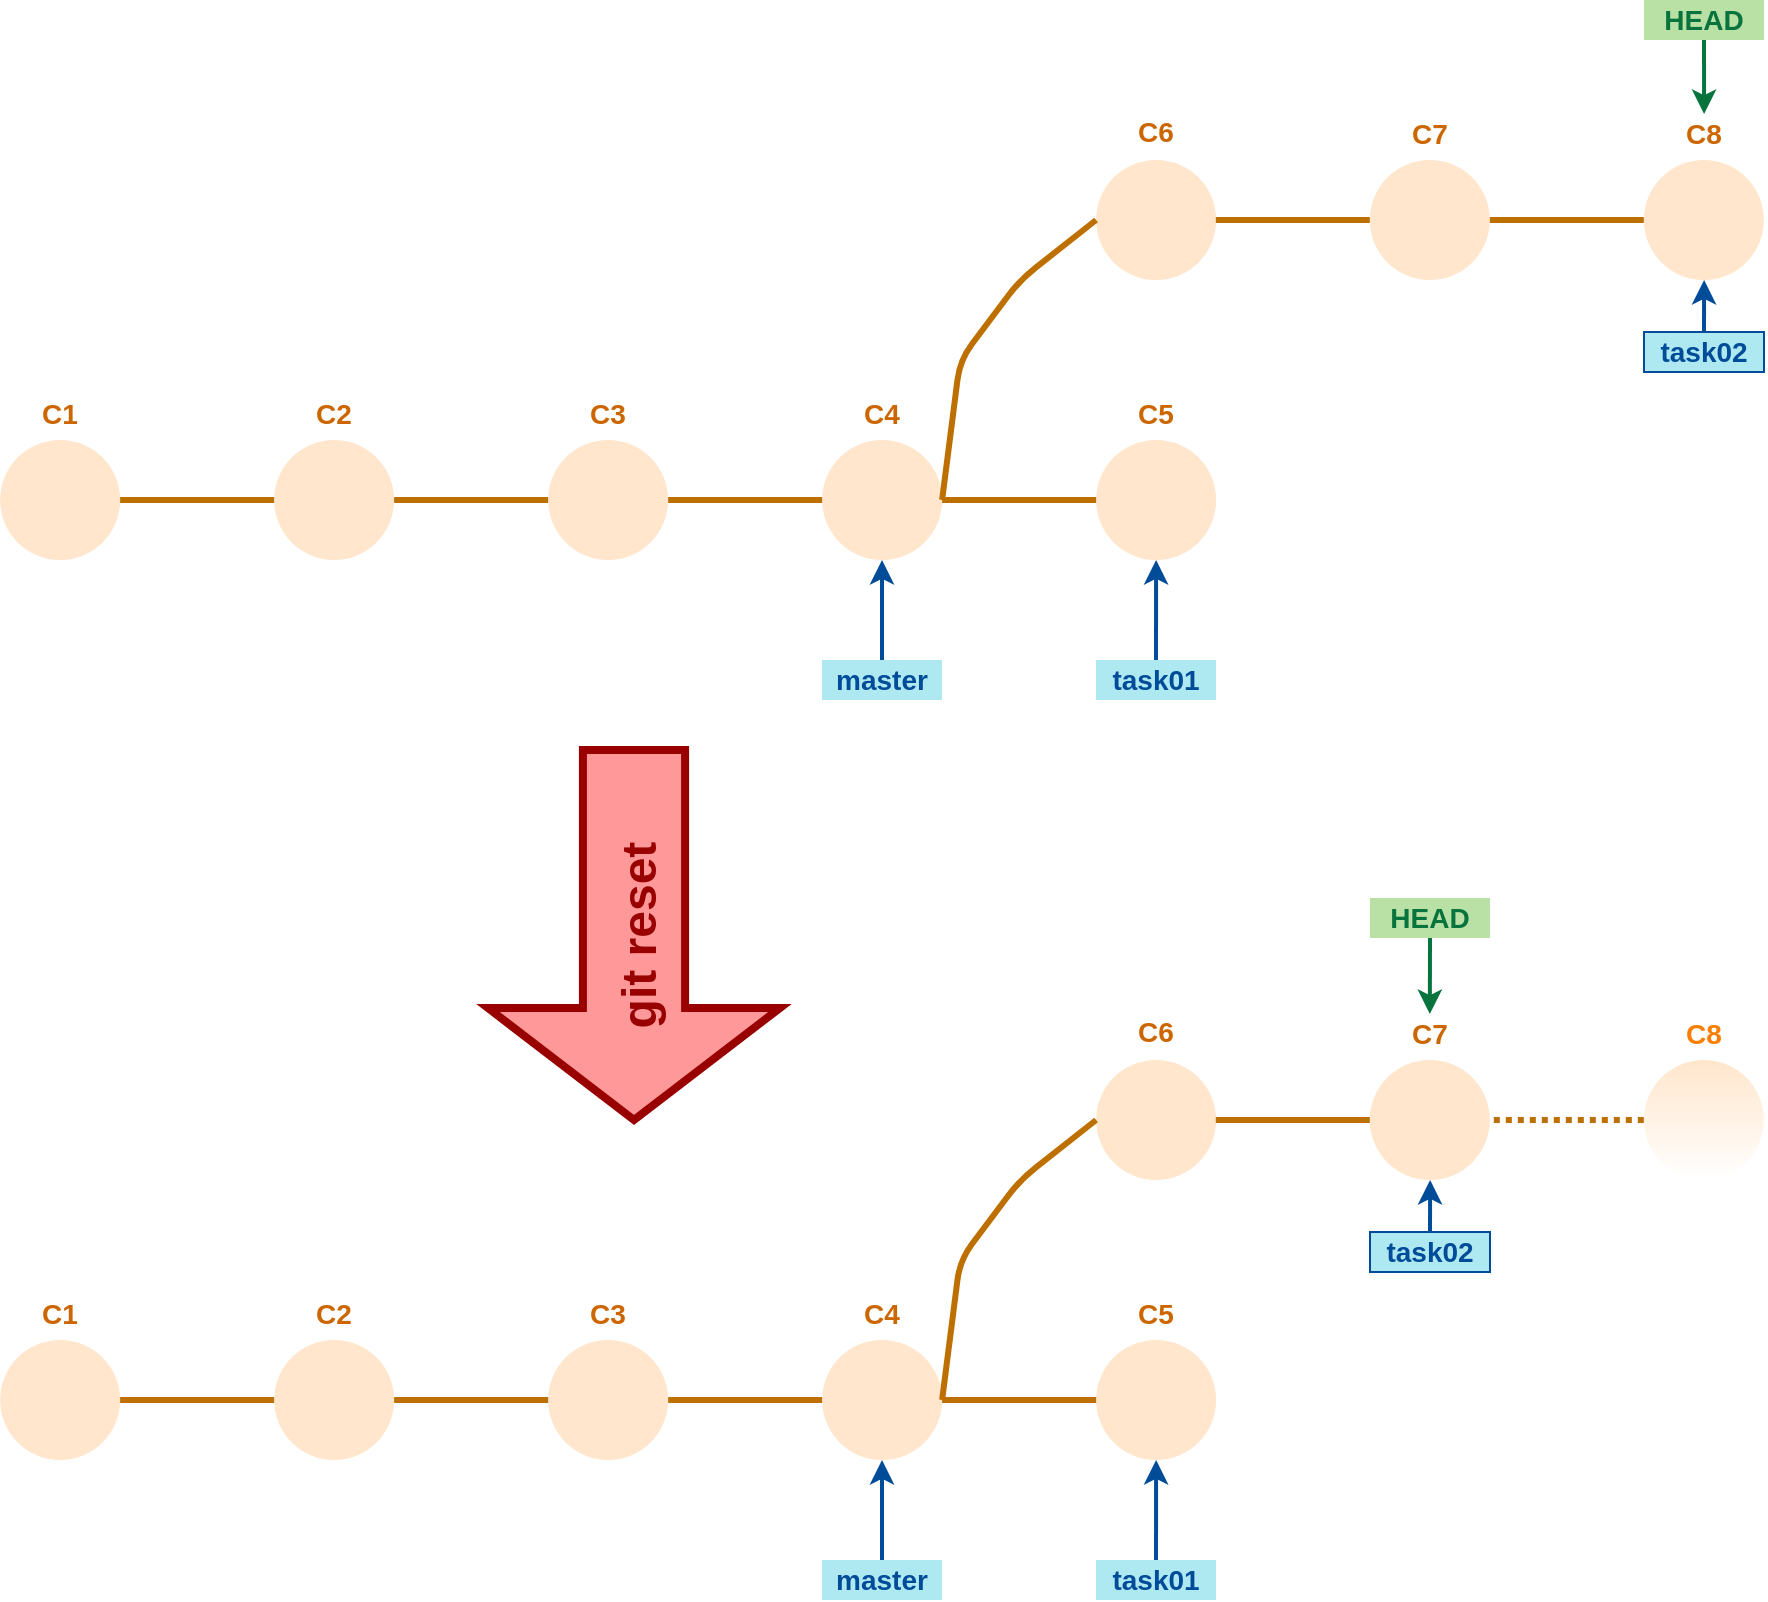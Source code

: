 <mxfile version="12.1.3" type="device" pages="1"><diagram id="HAET5fpl5bqPvAFkC88v" name="Page-1"><mxGraphModel dx="986" dy="780" grid="1" gridSize="10" guides="1" tooltips="1" connect="1" arrows="1" fold="1" page="1" pageScale="1" pageWidth="1100" pageHeight="1169" math="0" shadow="0"><root><mxCell id="0"/><mxCell id="1" parent="0"/><mxCell id="OzglFJ8sJ1fg2wrmD4SC-4" value="" style="ellipse;whiteSpace=wrap;html=1;aspect=fixed;fillColor=#FFE6CC;strokeColor=none;" parent="1" vertex="1"><mxGeometry x="40.059" y="260" width="60" height="60" as="geometry"/></mxCell><mxCell id="OzglFJ8sJ1fg2wrmD4SC-5" value="" style="ellipse;whiteSpace=wrap;html=1;aspect=fixed;fillColor=#FFE6CC;strokeColor=none;" parent="1" vertex="1"><mxGeometry x="177.059" y="260" width="60" height="60" as="geometry"/></mxCell><mxCell id="OzglFJ8sJ1fg2wrmD4SC-6" value="" style="endArrow=none;html=1;entryX=1;entryY=0.5;entryDx=0;entryDy=0;exitX=0;exitY=0.5;exitDx=0;exitDy=0;endFill=0;fillColor=#f0a30a;strokeColor=#BD7000;strokeWidth=3;" parent="1" source="OzglFJ8sJ1fg2wrmD4SC-5" target="OzglFJ8sJ1fg2wrmD4SC-4" edge="1"><mxGeometry width="50" height="50" relative="1" as="geometry"><mxPoint x="40.059" y="410" as="sourcePoint"/><mxPoint x="90.059" y="360" as="targetPoint"/></mxGeometry></mxCell><mxCell id="OzglFJ8sJ1fg2wrmD4SC-7" value="C1" style="text;html=1;strokeColor=none;fillColor=none;align=center;verticalAlign=middle;whiteSpace=wrap;rounded=0;fontStyle=1;fontSize=14;fontColor=#CC6600;" parent="1" vertex="1"><mxGeometry x="50.059" y="237" width="40" height="20" as="geometry"/></mxCell><mxCell id="OzglFJ8sJ1fg2wrmD4SC-8" value="C2" style="text;html=1;strokeColor=none;fillColor=none;align=center;verticalAlign=middle;whiteSpace=wrap;rounded=0;fontStyle=1;fontSize=14;fontColor=#CC6600;" parent="1" vertex="1"><mxGeometry x="187.059" y="237" width="40" height="20" as="geometry"/></mxCell><mxCell id="OzglFJ8sJ1fg2wrmD4SC-9" value="" style="ellipse;whiteSpace=wrap;html=1;aspect=fixed;fillColor=#FFE6CC;strokeColor=none;" parent="1" vertex="1"><mxGeometry x="314.059" y="260" width="60" height="60" as="geometry"/></mxCell><mxCell id="OzglFJ8sJ1fg2wrmD4SC-10" value="" style="endArrow=none;html=1;entryX=1;entryY=0.5;entryDx=0;entryDy=0;exitX=0;exitY=0.5;exitDx=0;exitDy=0;endFill=0;fillColor=#f0a30a;strokeColor=#BD7000;strokeWidth=3;" parent="1" source="OzglFJ8sJ1fg2wrmD4SC-9" edge="1"><mxGeometry width="50" height="50" relative="1" as="geometry"><mxPoint x="177.059" y="410" as="sourcePoint"/><mxPoint x="237.059" y="290" as="targetPoint"/></mxGeometry></mxCell><mxCell id="OzglFJ8sJ1fg2wrmD4SC-11" value="C3" style="text;html=1;strokeColor=none;fillColor=none;align=center;verticalAlign=middle;whiteSpace=wrap;rounded=0;fontStyle=1;fontSize=14;fontColor=#CC6600;" parent="1" vertex="1"><mxGeometry x="324.059" y="237" width="40" height="20" as="geometry"/></mxCell><mxCell id="OzglFJ8sJ1fg2wrmD4SC-12" value="" style="ellipse;whiteSpace=wrap;html=1;aspect=fixed;fillColor=#FFE6CC;strokeColor=none;" parent="1" vertex="1"><mxGeometry x="451.059" y="260" width="60" height="60" as="geometry"/></mxCell><mxCell id="OzglFJ8sJ1fg2wrmD4SC-13" value="" style="endArrow=none;html=1;entryX=1;entryY=0.5;entryDx=0;entryDy=0;exitX=0;exitY=0.5;exitDx=0;exitDy=0;endFill=0;fillColor=#f0a30a;strokeColor=#BD7000;strokeWidth=3;" parent="1" source="OzglFJ8sJ1fg2wrmD4SC-12" edge="1"><mxGeometry width="50" height="50" relative="1" as="geometry"><mxPoint x="314.059" y="410" as="sourcePoint"/><mxPoint x="374.059" y="290" as="targetPoint"/></mxGeometry></mxCell><mxCell id="OzglFJ8sJ1fg2wrmD4SC-14" value="C4" style="text;html=1;strokeColor=none;fillColor=none;align=center;verticalAlign=middle;whiteSpace=wrap;rounded=0;fontStyle=1;fontSize=14;fontColor=#CC6600;" parent="1" vertex="1"><mxGeometry x="461.059" y="237" width="40" height="20" as="geometry"/></mxCell><mxCell id="OzglFJ8sJ1fg2wrmD4SC-21" value="HEAD" style="text;html=1;strokeColor=none;fillColor=#B9E0A5;align=center;verticalAlign=middle;whiteSpace=wrap;rounded=0;fontStyle=1;fontSize=14;fontColor=#07733D;" parent="1" vertex="1"><mxGeometry x="862" y="40" width="60" height="20" as="geometry"/></mxCell><mxCell id="OzglFJ8sJ1fg2wrmD4SC-22" value="" style="endArrow=classic;html=1;strokeColor=#07733D;fillColor=#FFB366;fontColor=#07733D;exitX=0.5;exitY=1;exitDx=0;exitDy=0;entryX=0.5;entryY=0;entryDx=0;entryDy=0;strokeWidth=2;" parent="1" source="OzglFJ8sJ1fg2wrmD4SC-21" edge="1"><mxGeometry width="50" height="50" relative="1" as="geometry"><mxPoint x="725" y="250" as="sourcePoint"/><mxPoint x="892.059" y="97" as="targetPoint"/></mxGeometry></mxCell><mxCell id="mrfmCj64JZZggaUAGXXq-5" value="master" style="text;html=1;strokeColor=none;fillColor=#AEE9F2;align=center;verticalAlign=middle;whiteSpace=wrap;rounded=0;fontStyle=1;fontSize=14;fontColor=#004C99;" vertex="1" parent="1"><mxGeometry x="451" y="370" width="60" height="20" as="geometry"/></mxCell><mxCell id="mrfmCj64JZZggaUAGXXq-6" value="" style="endArrow=classic;html=1;strokeColor=#004C99;fillColor=#FFB366;fontColor=#07733D;exitX=0.5;exitY=0;exitDx=0;exitDy=0;entryX=0.5;entryY=1;entryDx=0;entryDy=0;strokeWidth=2;" edge="1" parent="1" source="mrfmCj64JZZggaUAGXXq-5"><mxGeometry width="50" height="50" relative="1" as="geometry"><mxPoint x="491" y="210" as="sourcePoint"/><mxPoint x="481" y="320" as="targetPoint"/></mxGeometry></mxCell><mxCell id="mrfmCj64JZZggaUAGXXq-7" value="task01" style="text;html=1;strokeColor=none;fillColor=#AEE9F2;align=center;verticalAlign=middle;whiteSpace=wrap;rounded=0;fontStyle=1;fontSize=14;fontColor=#004C99;labelBorderColor=none;" vertex="1" parent="1"><mxGeometry x="588" y="370" width="60" height="20" as="geometry"/></mxCell><mxCell id="mrfmCj64JZZggaUAGXXq-9" value="" style="ellipse;whiteSpace=wrap;html=1;aspect=fixed;fillColor=#FFE6CC;strokeColor=none;" vertex="1" parent="1"><mxGeometry x="588.059" y="260" width="60" height="60" as="geometry"/></mxCell><mxCell id="mrfmCj64JZZggaUAGXXq-10" value="" style="endArrow=none;html=1;entryX=1;entryY=0.5;entryDx=0;entryDy=0;exitX=0;exitY=0.5;exitDx=0;exitDy=0;endFill=0;fillColor=#f0a30a;strokeColor=#BD7000;strokeWidth=3;" edge="1" parent="1" source="mrfmCj64JZZggaUAGXXq-9"><mxGeometry width="50" height="50" relative="1" as="geometry"><mxPoint x="451.059" y="410" as="sourcePoint"/><mxPoint x="511.059" y="290" as="targetPoint"/></mxGeometry></mxCell><mxCell id="mrfmCj64JZZggaUAGXXq-11" value="C5" style="text;html=1;strokeColor=none;fillColor=none;align=center;verticalAlign=middle;whiteSpace=wrap;rounded=0;fontStyle=1;fontSize=14;fontColor=#CC6600;" vertex="1" parent="1"><mxGeometry x="598.059" y="237" width="40" height="20" as="geometry"/></mxCell><mxCell id="mrfmCj64JZZggaUAGXXq-12" value="" style="endArrow=classic;html=1;strokeColor=#004C99;fillColor=#FFB366;fontColor=#07733D;exitX=0.5;exitY=0;exitDx=0;exitDy=0;entryX=0.5;entryY=1;entryDx=0;entryDy=0;strokeWidth=2;" edge="1" parent="1" source="mrfmCj64JZZggaUAGXXq-7" target="mrfmCj64JZZggaUAGXXq-9"><mxGeometry width="50" height="50" relative="1" as="geometry"><mxPoint x="491" y="380" as="sourcePoint"/><mxPoint x="491" y="330" as="targetPoint"/></mxGeometry></mxCell><mxCell id="mrfmCj64JZZggaUAGXXq-13" value="task02" style="text;html=1;strokeColor=#004C99;fillColor=#AEE9F2;align=center;verticalAlign=middle;whiteSpace=wrap;rounded=0;fontStyle=1;fontSize=14;fontColor=#004C99;labelBorderColor=none;" vertex="1" parent="1"><mxGeometry x="862" y="206" width="60" height="20" as="geometry"/></mxCell><mxCell id="mrfmCj64JZZggaUAGXXq-16" value="" style="ellipse;whiteSpace=wrap;html=1;aspect=fixed;fillColor=#FFE6CC;strokeColor=none;" vertex="1" parent="1"><mxGeometry x="588.059" y="120" width="60" height="60" as="geometry"/></mxCell><mxCell id="mrfmCj64JZZggaUAGXXq-17" value="C6" style="text;html=1;strokeColor=none;fillColor=none;align=center;verticalAlign=middle;whiteSpace=wrap;rounded=0;fontStyle=1;fontSize=14;fontColor=#CC6600;" vertex="1" parent="1"><mxGeometry x="598.059" y="96" width="40" height="20" as="geometry"/></mxCell><mxCell id="mrfmCj64JZZggaUAGXXq-19" value="" style="endArrow=classic;html=1;strokeColor=#004C99;fillColor=#FFB366;fontColor=#07733D;exitX=0.5;exitY=0;exitDx=0;exitDy=0;strokeWidth=2;" edge="1" parent="1" source="mrfmCj64JZZggaUAGXXq-13"><mxGeometry width="50" height="50" relative="1" as="geometry"><mxPoint x="765" y="380" as="sourcePoint"/><mxPoint x="892.059" y="180" as="targetPoint"/></mxGeometry></mxCell><mxCell id="mrfmCj64JZZggaUAGXXq-20" value="" style="endArrow=none;html=1;entryX=1;entryY=0.5;entryDx=0;entryDy=0;exitX=0;exitY=0.5;exitDx=0;exitDy=0;endFill=0;fillColor=#f0a30a;strokeColor=#BD7000;strokeWidth=3;" edge="1" parent="1" source="mrfmCj64JZZggaUAGXXq-16" target="OzglFJ8sJ1fg2wrmD4SC-12"><mxGeometry width="50" height="50" relative="1" as="geometry"><mxPoint x="598.059" y="300" as="sourcePoint"/><mxPoint x="521.059" y="300" as="targetPoint"/><Array as="points"><mxPoint x="550" y="180"/><mxPoint x="520" y="220"/></Array></mxGeometry></mxCell><mxCell id="mrfmCj64JZZggaUAGXXq-21" value="" style="ellipse;whiteSpace=wrap;html=1;aspect=fixed;fillColor=#FFE6CC;strokeColor=none;" vertex="1" parent="1"><mxGeometry x="724.912" y="120" width="60" height="60" as="geometry"/></mxCell><mxCell id="mrfmCj64JZZggaUAGXXq-22" value="" style="endArrow=none;html=1;entryX=1;entryY=0.5;entryDx=0;entryDy=0;exitX=0;exitY=0.5;exitDx=0;exitDy=0;endFill=0;fillColor=#f0a30a;strokeColor=#BD7000;strokeWidth=3;" edge="1" parent="1" source="mrfmCj64JZZggaUAGXXq-21"><mxGeometry width="50" height="50" relative="1" as="geometry"><mxPoint x="587.912" y="270" as="sourcePoint"/><mxPoint x="647.912" y="150" as="targetPoint"/></mxGeometry></mxCell><mxCell id="mrfmCj64JZZggaUAGXXq-23" value="C7" style="text;html=1;strokeColor=none;fillColor=none;align=center;verticalAlign=middle;whiteSpace=wrap;rounded=0;fontStyle=1;fontSize=14;fontColor=#CC6600;" vertex="1" parent="1"><mxGeometry x="734.912" y="97" width="40" height="20" as="geometry"/></mxCell><mxCell id="mrfmCj64JZZggaUAGXXq-24" value="" style="ellipse;whiteSpace=wrap;html=1;aspect=fixed;fillColor=#FFE6CC;strokeColor=none;" vertex="1" parent="1"><mxGeometry x="861.912" y="120" width="60" height="60" as="geometry"/></mxCell><mxCell id="mrfmCj64JZZggaUAGXXq-25" value="" style="endArrow=none;html=1;entryX=1;entryY=0.5;entryDx=0;entryDy=0;exitX=0;exitY=0.5;exitDx=0;exitDy=0;endFill=0;fillColor=#f0a30a;strokeColor=#BD7000;strokeWidth=3;" edge="1" parent="1" source="mrfmCj64JZZggaUAGXXq-24"><mxGeometry width="50" height="50" relative="1" as="geometry"><mxPoint x="724.912" y="270" as="sourcePoint"/><mxPoint x="784.912" y="150" as="targetPoint"/></mxGeometry></mxCell><mxCell id="mrfmCj64JZZggaUAGXXq-26" value="C8" style="text;html=1;strokeColor=none;fillColor=none;align=center;verticalAlign=middle;whiteSpace=wrap;rounded=0;fontStyle=1;fontSize=14;fontColor=#CC6600;" vertex="1" parent="1"><mxGeometry x="871.912" y="97" width="40" height="20" as="geometry"/></mxCell><mxCell id="mrfmCj64JZZggaUAGXXq-27" value="" style="ellipse;whiteSpace=wrap;html=1;aspect=fixed;fillColor=#FFE6CC;strokeColor=none;" vertex="1" parent="1"><mxGeometry x="40.059" y="710" width="60" height="60" as="geometry"/></mxCell><mxCell id="mrfmCj64JZZggaUAGXXq-28" value="" style="ellipse;whiteSpace=wrap;html=1;aspect=fixed;fillColor=#FFE6CC;strokeColor=none;" vertex="1" parent="1"><mxGeometry x="177.059" y="710" width="60" height="60" as="geometry"/></mxCell><mxCell id="mrfmCj64JZZggaUAGXXq-29" value="" style="endArrow=none;html=1;entryX=1;entryY=0.5;entryDx=0;entryDy=0;exitX=0;exitY=0.5;exitDx=0;exitDy=0;endFill=0;fillColor=#f0a30a;strokeColor=#BD7000;strokeWidth=3;" edge="1" parent="1" source="mrfmCj64JZZggaUAGXXq-28" target="mrfmCj64JZZggaUAGXXq-27"><mxGeometry width="50" height="50" relative="1" as="geometry"><mxPoint x="40.059" y="860" as="sourcePoint"/><mxPoint x="90.059" y="810" as="targetPoint"/></mxGeometry></mxCell><mxCell id="mrfmCj64JZZggaUAGXXq-30" value="C1" style="text;html=1;strokeColor=none;fillColor=none;align=center;verticalAlign=middle;whiteSpace=wrap;rounded=0;fontStyle=1;fontSize=14;fontColor=#CC6600;" vertex="1" parent="1"><mxGeometry x="50.059" y="687" width="40" height="20" as="geometry"/></mxCell><mxCell id="mrfmCj64JZZggaUAGXXq-31" value="C2" style="text;html=1;strokeColor=none;fillColor=none;align=center;verticalAlign=middle;whiteSpace=wrap;rounded=0;fontStyle=1;fontSize=14;fontColor=#CC6600;" vertex="1" parent="1"><mxGeometry x="187.059" y="687" width="40" height="20" as="geometry"/></mxCell><mxCell id="mrfmCj64JZZggaUAGXXq-32" value="" style="ellipse;whiteSpace=wrap;html=1;aspect=fixed;fillColor=#FFE6CC;strokeColor=none;" vertex="1" parent="1"><mxGeometry x="314.059" y="710" width="60" height="60" as="geometry"/></mxCell><mxCell id="mrfmCj64JZZggaUAGXXq-33" value="" style="endArrow=none;html=1;entryX=1;entryY=0.5;entryDx=0;entryDy=0;exitX=0;exitY=0.5;exitDx=0;exitDy=0;endFill=0;fillColor=#f0a30a;strokeColor=#BD7000;strokeWidth=3;" edge="1" parent="1" source="mrfmCj64JZZggaUAGXXq-32"><mxGeometry width="50" height="50" relative="1" as="geometry"><mxPoint x="177.059" y="860" as="sourcePoint"/><mxPoint x="237.059" y="740" as="targetPoint"/></mxGeometry></mxCell><mxCell id="mrfmCj64JZZggaUAGXXq-34" value="C3" style="text;html=1;strokeColor=none;fillColor=none;align=center;verticalAlign=middle;whiteSpace=wrap;rounded=0;fontStyle=1;fontSize=14;fontColor=#CC6600;" vertex="1" parent="1"><mxGeometry x="324.059" y="687" width="40" height="20" as="geometry"/></mxCell><mxCell id="mrfmCj64JZZggaUAGXXq-35" value="" style="ellipse;whiteSpace=wrap;html=1;aspect=fixed;fillColor=#FFE6CC;strokeColor=none;" vertex="1" parent="1"><mxGeometry x="451.059" y="710" width="60" height="60" as="geometry"/></mxCell><mxCell id="mrfmCj64JZZggaUAGXXq-36" value="" style="endArrow=none;html=1;entryX=1;entryY=0.5;entryDx=0;entryDy=0;exitX=0;exitY=0.5;exitDx=0;exitDy=0;endFill=0;fillColor=#f0a30a;strokeColor=#BD7000;strokeWidth=3;" edge="1" parent="1" source="mrfmCj64JZZggaUAGXXq-35"><mxGeometry width="50" height="50" relative="1" as="geometry"><mxPoint x="314.059" y="860" as="sourcePoint"/><mxPoint x="374.059" y="740" as="targetPoint"/></mxGeometry></mxCell><mxCell id="mrfmCj64JZZggaUAGXXq-37" value="C4" style="text;html=1;strokeColor=none;fillColor=none;align=center;verticalAlign=middle;whiteSpace=wrap;rounded=0;fontStyle=1;fontSize=14;fontColor=#CC6600;" vertex="1" parent="1"><mxGeometry x="461.059" y="687" width="40" height="20" as="geometry"/></mxCell><mxCell id="mrfmCj64JZZggaUAGXXq-38" value="HEAD" style="text;html=1;strokeColor=none;fillColor=#B9E0A5;align=center;verticalAlign=middle;whiteSpace=wrap;rounded=0;fontStyle=1;fontSize=14;fontColor=#07733D;" vertex="1" parent="1"><mxGeometry x="725" y="489" width="60" height="20" as="geometry"/></mxCell><mxCell id="mrfmCj64JZZggaUAGXXq-39" value="" style="endArrow=classic;html=1;strokeColor=#07733D;fillColor=#FFB366;fontColor=#07733D;exitX=0.5;exitY=1;exitDx=0;exitDy=0;strokeWidth=2;entryX=0.5;entryY=0;entryDx=0;entryDy=0;" edge="1" parent="1" source="mrfmCj64JZZggaUAGXXq-38" target="mrfmCj64JZZggaUAGXXq-54"><mxGeometry width="50" height="50" relative="1" as="geometry"><mxPoint x="588" y="699" as="sourcePoint"/><mxPoint x="755" y="530" as="targetPoint"/></mxGeometry></mxCell><mxCell id="mrfmCj64JZZggaUAGXXq-40" value="master" style="text;html=1;strokeColor=none;fillColor=#AEE9F2;align=center;verticalAlign=middle;whiteSpace=wrap;rounded=0;fontStyle=1;fontSize=14;fontColor=#004C99;" vertex="1" parent="1"><mxGeometry x="451" y="820" width="60" height="20" as="geometry"/></mxCell><mxCell id="mrfmCj64JZZggaUAGXXq-41" value="" style="endArrow=classic;html=1;strokeColor=#004C99;fillColor=#FFB366;fontColor=#07733D;exitX=0.5;exitY=0;exitDx=0;exitDy=0;entryX=0.5;entryY=1;entryDx=0;entryDy=0;strokeWidth=2;" edge="1" parent="1" source="mrfmCj64JZZggaUAGXXq-40"><mxGeometry width="50" height="50" relative="1" as="geometry"><mxPoint x="491" y="660" as="sourcePoint"/><mxPoint x="481" y="770" as="targetPoint"/></mxGeometry></mxCell><mxCell id="mrfmCj64JZZggaUAGXXq-42" value="task01" style="text;html=1;strokeColor=none;fillColor=#AEE9F2;align=center;verticalAlign=middle;whiteSpace=wrap;rounded=0;fontStyle=1;fontSize=14;fontColor=#004C99;labelBorderColor=none;" vertex="1" parent="1"><mxGeometry x="588" y="820" width="60" height="20" as="geometry"/></mxCell><mxCell id="mrfmCj64JZZggaUAGXXq-43" value="" style="ellipse;whiteSpace=wrap;html=1;aspect=fixed;fillColor=#FFE6CC;strokeColor=none;" vertex="1" parent="1"><mxGeometry x="588.059" y="710" width="60" height="60" as="geometry"/></mxCell><mxCell id="mrfmCj64JZZggaUAGXXq-44" value="" style="endArrow=none;html=1;entryX=1;entryY=0.5;entryDx=0;entryDy=0;exitX=0;exitY=0.5;exitDx=0;exitDy=0;endFill=0;fillColor=#f0a30a;strokeColor=#BD7000;strokeWidth=3;" edge="1" parent="1" source="mrfmCj64JZZggaUAGXXq-43"><mxGeometry width="50" height="50" relative="1" as="geometry"><mxPoint x="451.059" y="860" as="sourcePoint"/><mxPoint x="511.059" y="740" as="targetPoint"/></mxGeometry></mxCell><mxCell id="mrfmCj64JZZggaUAGXXq-45" value="C5" style="text;html=1;strokeColor=none;fillColor=none;align=center;verticalAlign=middle;whiteSpace=wrap;rounded=0;fontStyle=1;fontSize=14;fontColor=#CC6600;" vertex="1" parent="1"><mxGeometry x="598.059" y="687" width="40" height="20" as="geometry"/></mxCell><mxCell id="mrfmCj64JZZggaUAGXXq-46" value="" style="endArrow=classic;html=1;strokeColor=#004C99;fillColor=#FFB366;fontColor=#07733D;exitX=0.5;exitY=0;exitDx=0;exitDy=0;entryX=0.5;entryY=1;entryDx=0;entryDy=0;strokeWidth=2;" edge="1" parent="1" source="mrfmCj64JZZggaUAGXXq-42" target="mrfmCj64JZZggaUAGXXq-43"><mxGeometry width="50" height="50" relative="1" as="geometry"><mxPoint x="491" y="830" as="sourcePoint"/><mxPoint x="491" y="780" as="targetPoint"/></mxGeometry></mxCell><mxCell id="mrfmCj64JZZggaUAGXXq-47" value="task02" style="text;html=1;strokeColor=#004C99;fillColor=#AEE9F2;align=center;verticalAlign=middle;whiteSpace=wrap;rounded=0;fontStyle=1;fontSize=14;fontColor=#004C99;labelBorderColor=none;" vertex="1" parent="1"><mxGeometry x="725" y="656" width="60" height="20" as="geometry"/></mxCell><mxCell id="mrfmCj64JZZggaUAGXXq-48" value="" style="ellipse;whiteSpace=wrap;html=1;aspect=fixed;fillColor=#FFE6CC;strokeColor=none;" vertex="1" parent="1"><mxGeometry x="588.059" y="570" width="60" height="60" as="geometry"/></mxCell><mxCell id="mrfmCj64JZZggaUAGXXq-49" value="C6" style="text;html=1;strokeColor=none;fillColor=none;align=center;verticalAlign=middle;whiteSpace=wrap;rounded=0;fontStyle=1;fontSize=14;fontColor=#CC6600;" vertex="1" parent="1"><mxGeometry x="598.059" y="546" width="40" height="20" as="geometry"/></mxCell><mxCell id="mrfmCj64JZZggaUAGXXq-50" value="" style="endArrow=classic;html=1;strokeColor=#004C99;fillColor=#FFB366;fontColor=#07733D;exitX=0.5;exitY=0;exitDx=0;exitDy=0;strokeWidth=2;" edge="1" parent="1" source="mrfmCj64JZZggaUAGXXq-47"><mxGeometry width="50" height="50" relative="1" as="geometry"><mxPoint x="628" y="830" as="sourcePoint"/><mxPoint x="755.059" y="630" as="targetPoint"/></mxGeometry></mxCell><mxCell id="mrfmCj64JZZggaUAGXXq-51" value="" style="endArrow=none;html=1;entryX=1;entryY=0.5;entryDx=0;entryDy=0;exitX=0;exitY=0.5;exitDx=0;exitDy=0;endFill=0;fillColor=#f0a30a;strokeColor=#BD7000;strokeWidth=3;" edge="1" parent="1" source="mrfmCj64JZZggaUAGXXq-48" target="mrfmCj64JZZggaUAGXXq-35"><mxGeometry width="50" height="50" relative="1" as="geometry"><mxPoint x="598.059" y="750" as="sourcePoint"/><mxPoint x="521.059" y="750" as="targetPoint"/><Array as="points"><mxPoint x="550" y="630"/><mxPoint x="520" y="670"/></Array></mxGeometry></mxCell><mxCell id="mrfmCj64JZZggaUAGXXq-52" value="" style="ellipse;whiteSpace=wrap;html=1;aspect=fixed;fillColor=#FFE6CC;strokeColor=none;" vertex="1" parent="1"><mxGeometry x="724.912" y="570" width="60" height="60" as="geometry"/></mxCell><mxCell id="mrfmCj64JZZggaUAGXXq-53" value="" style="endArrow=none;html=1;entryX=1;entryY=0.5;entryDx=0;entryDy=0;exitX=0;exitY=0.5;exitDx=0;exitDy=0;endFill=0;fillColor=#f0a30a;strokeColor=#BD7000;strokeWidth=3;" edge="1" parent="1" source="mrfmCj64JZZggaUAGXXq-52"><mxGeometry width="50" height="50" relative="1" as="geometry"><mxPoint x="587.912" y="720" as="sourcePoint"/><mxPoint x="647.912" y="600" as="targetPoint"/></mxGeometry></mxCell><mxCell id="mrfmCj64JZZggaUAGXXq-54" value="C7" style="text;html=1;strokeColor=none;fillColor=none;align=center;verticalAlign=middle;whiteSpace=wrap;rounded=0;fontStyle=1;fontSize=14;fontColor=#CC6600;" vertex="1" parent="1"><mxGeometry x="734.912" y="547" width="40" height="20" as="geometry"/></mxCell><mxCell id="mrfmCj64JZZggaUAGXXq-55" value="" style="ellipse;whiteSpace=wrap;html=1;aspect=fixed;fillColor=#FFE6CC;strokeColor=none;shadow=0;gradientColor=#ffffff;" vertex="1" parent="1"><mxGeometry x="861.912" y="570" width="60" height="60" as="geometry"/></mxCell><mxCell id="mrfmCj64JZZggaUAGXXq-56" value="" style="endArrow=none;html=1;entryX=1;entryY=0.5;entryDx=0;entryDy=0;exitX=0;exitY=0.5;exitDx=0;exitDy=0;endFill=0;fillColor=#f0a30a;strokeColor=#BD7000;strokeWidth=3;shadow=0;dashed=1;dashPattern=1 1;" edge="1" parent="1" source="mrfmCj64JZZggaUAGXXq-55"><mxGeometry width="50" height="50" relative="1" as="geometry"><mxPoint x="724.912" y="720" as="sourcePoint"/><mxPoint x="784.912" y="600" as="targetPoint"/></mxGeometry></mxCell><mxCell id="mrfmCj64JZZggaUAGXXq-57" value="C8" style="text;html=1;strokeColor=none;fillColor=none;align=center;verticalAlign=middle;whiteSpace=wrap;rounded=0;fontStyle=1;fontSize=14;fontColor=#FC7E00;shadow=0;comic=0;" vertex="1" parent="1"><mxGeometry x="871.912" y="547" width="40" height="20" as="geometry"/></mxCell><mxCell id="mrfmCj64JZZggaUAGXXq-58" value="git reset" style="shadow=0;dashed=0;align=center;verticalAlign=middle;shape=mxgraph.arrows2.arrow;dy=0.65;dx=56;direction=south;notch=0;comic=0;strokeColor=#990000;fillColor=#FF9999;gradientColor=none;fontColor=#990000;strokeWidth=4;fontSize=24;fontStyle=1;horizontal=0;" vertex="1" parent="1"><mxGeometry x="284" y="415" width="146" height="185" as="geometry"/></mxCell></root></mxGraphModel></diagram></mxfile>